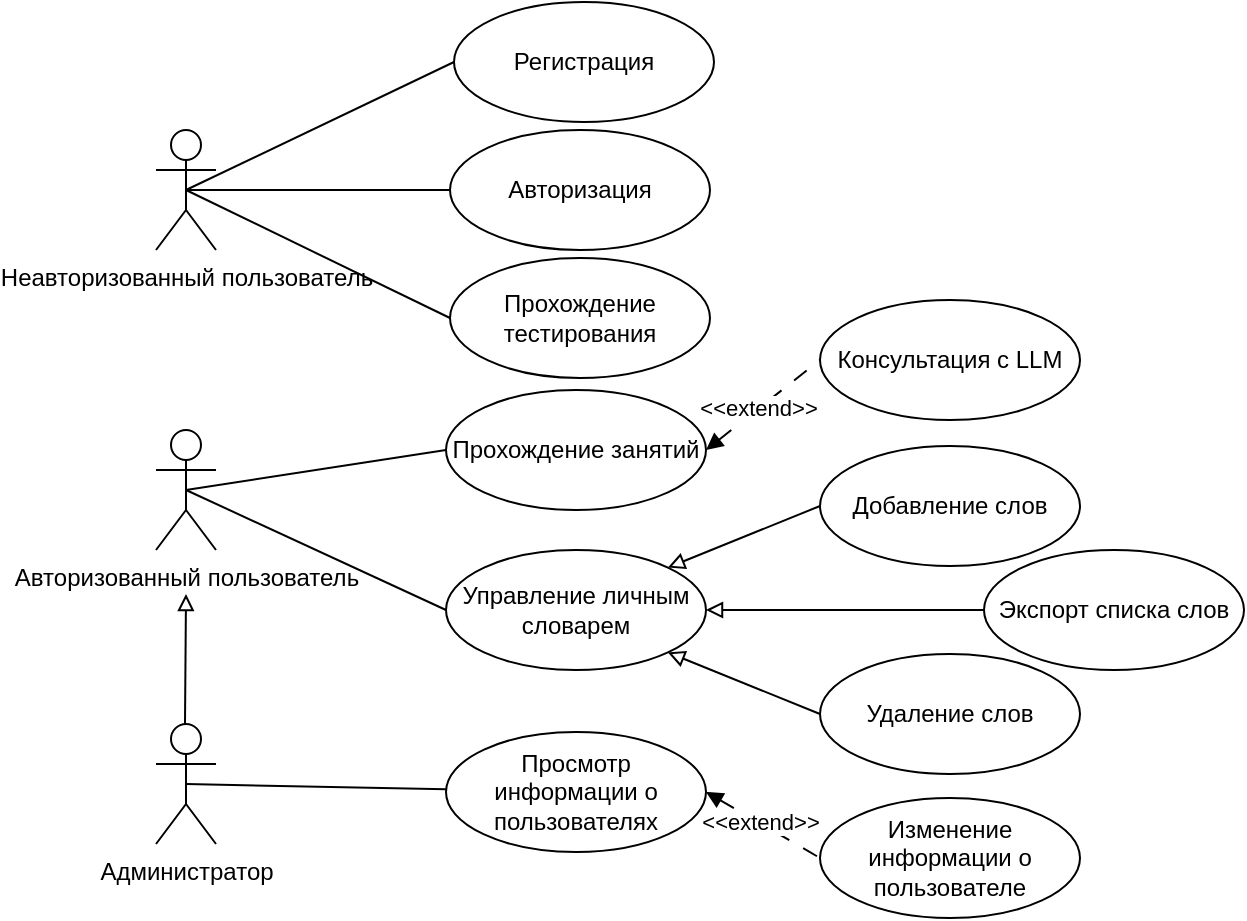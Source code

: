 <mxfile version="23.1.5" type="device">
  <diagram name="Страница — 1" id="oSS6Hki3Kq-PbnaiJcyM">
    <mxGraphModel dx="1434" dy="844" grid="0" gridSize="10" guides="1" tooltips="1" connect="1" arrows="1" fold="1" page="1" pageScale="1" pageWidth="827" pageHeight="1169" math="0" shadow="0">
      <root>
        <mxCell id="0" />
        <mxCell id="1" parent="0" />
        <mxCell id="7RA8IM9PejYXOoCPOWFM-1" value="Неавторизованный пользователь" style="shape=umlActor;verticalLabelPosition=bottom;verticalAlign=top;html=1;outlineConnect=0;" parent="1" vertex="1">
          <mxGeometry x="120" y="210" width="30" height="60" as="geometry" />
        </mxCell>
        <mxCell id="7RA8IM9PejYXOoCPOWFM-2" value="Авторизованный пользователь" style="shape=umlActor;verticalLabelPosition=bottom;verticalAlign=top;html=1;outlineConnect=0;" parent="1" vertex="1">
          <mxGeometry x="120" y="360" width="30" height="60" as="geometry" />
        </mxCell>
        <mxCell id="7RA8IM9PejYXOoCPOWFM-3" value="Администратор" style="shape=umlActor;verticalLabelPosition=bottom;verticalAlign=top;html=1;outlineConnect=0;" parent="1" vertex="1">
          <mxGeometry x="120" y="507" width="30" height="60" as="geometry" />
        </mxCell>
        <mxCell id="7RA8IM9PejYXOoCPOWFM-4" value="" style="endArrow=none;html=1;rounded=0;exitX=0.5;exitY=0.5;exitDx=0;exitDy=0;exitPerimeter=0;entryX=0;entryY=0.5;entryDx=0;entryDy=0;" parent="1" source="7RA8IM9PejYXOoCPOWFM-1" target="7RA8IM9PejYXOoCPOWFM-9" edge="1">
          <mxGeometry width="50" height="50" relative="1" as="geometry">
            <mxPoint x="320" y="464" as="sourcePoint" />
            <mxPoint x="268.32" y="211.02" as="targetPoint" />
          </mxGeometry>
        </mxCell>
        <mxCell id="7RA8IM9PejYXOoCPOWFM-5" value="" style="endArrow=none;html=1;rounded=0;exitX=0.5;exitY=0.5;exitDx=0;exitDy=0;exitPerimeter=0;entryX=0;entryY=0.5;entryDx=0;entryDy=0;" parent="1" source="7RA8IM9PejYXOoCPOWFM-1" target="7RA8IM9PejYXOoCPOWFM-8" edge="1">
          <mxGeometry width="50" height="50" relative="1" as="geometry">
            <mxPoint x="320" y="464" as="sourcePoint" />
            <mxPoint x="230" y="284" as="targetPoint" />
          </mxGeometry>
        </mxCell>
        <mxCell id="7RA8IM9PejYXOoCPOWFM-6" value="Управление личным словарем" style="ellipse;whiteSpace=wrap;html=1;" parent="1" vertex="1">
          <mxGeometry x="265" y="420" width="130" height="60" as="geometry" />
        </mxCell>
        <mxCell id="7RA8IM9PejYXOoCPOWFM-7" value="Прохождение занятий" style="ellipse;whiteSpace=wrap;html=1;" parent="1" vertex="1">
          <mxGeometry x="265" y="340" width="130" height="60" as="geometry" />
        </mxCell>
        <mxCell id="7RA8IM9PejYXOoCPOWFM-8" value="Прохождение тестирования" style="ellipse;whiteSpace=wrap;html=1;" parent="1" vertex="1">
          <mxGeometry x="267" y="274" width="130" height="60" as="geometry" />
        </mxCell>
        <mxCell id="7RA8IM9PejYXOoCPOWFM-9" value="Авторизация" style="ellipse;whiteSpace=wrap;html=1;" parent="1" vertex="1">
          <mxGeometry x="267" y="210" width="130" height="60" as="geometry" />
        </mxCell>
        <mxCell id="7RA8IM9PejYXOoCPOWFM-10" value="Консультация с LLM" style="ellipse;whiteSpace=wrap;html=1;" parent="1" vertex="1">
          <mxGeometry x="452" y="295" width="130" height="60" as="geometry" />
        </mxCell>
        <mxCell id="7RA8IM9PejYXOoCPOWFM-11" value="" style="endArrow=none;html=1;rounded=0;entryX=0;entryY=0.5;entryDx=0;entryDy=0;dashed=1;dashPattern=8 8;startArrow=block;startFill=1;" parent="1" target="7RA8IM9PejYXOoCPOWFM-10" edge="1">
          <mxGeometry width="50" height="50" relative="1" as="geometry">
            <mxPoint x="395" y="370" as="sourcePoint" />
            <mxPoint x="370" y="380" as="targetPoint" />
          </mxGeometry>
        </mxCell>
        <mxCell id="7RA8IM9PejYXOoCPOWFM-12" value="&amp;lt;&amp;lt;extend&amp;gt;&amp;gt;" style="edgeLabel;html=1;align=center;verticalAlign=middle;resizable=0;points=[];" parent="7RA8IM9PejYXOoCPOWFM-11" vertex="1" connectable="0">
          <mxGeometry x="-0.074" y="1" relative="1" as="geometry">
            <mxPoint as="offset" />
          </mxGeometry>
        </mxCell>
        <mxCell id="7RA8IM9PejYXOoCPOWFM-13" value="Удаление слов" style="ellipse;whiteSpace=wrap;html=1;" parent="1" vertex="1">
          <mxGeometry x="452" y="472" width="130" height="60" as="geometry" />
        </mxCell>
        <mxCell id="7RA8IM9PejYXOoCPOWFM-14" value="Добавление слов" style="ellipse;whiteSpace=wrap;html=1;" parent="1" vertex="1">
          <mxGeometry x="452" y="368" width="130" height="60" as="geometry" />
        </mxCell>
        <mxCell id="7RA8IM9PejYXOoCPOWFM-15" value="" style="endArrow=none;html=1;rounded=0;exitX=1;exitY=1;exitDx=0;exitDy=0;entryX=0;entryY=0.5;entryDx=0;entryDy=0;startArrow=block;startFill=0;" parent="1" source="7RA8IM9PejYXOoCPOWFM-6" target="7RA8IM9PejYXOoCPOWFM-13" edge="1">
          <mxGeometry width="50" height="50" relative="1" as="geometry">
            <mxPoint x="319" y="429" as="sourcePoint" />
            <mxPoint x="369" y="379" as="targetPoint" />
          </mxGeometry>
        </mxCell>
        <mxCell id="7RA8IM9PejYXOoCPOWFM-16" value="" style="endArrow=none;html=1;rounded=0;entryX=0;entryY=0.5;entryDx=0;entryDy=0;exitX=1;exitY=0;exitDx=0;exitDy=0;startArrow=block;startFill=0;" parent="1" source="7RA8IM9PejYXOoCPOWFM-6" target="7RA8IM9PejYXOoCPOWFM-14" edge="1">
          <mxGeometry width="50" height="50" relative="1" as="geometry">
            <mxPoint x="319" y="429" as="sourcePoint" />
            <mxPoint x="369" y="379" as="targetPoint" />
          </mxGeometry>
        </mxCell>
        <mxCell id="7RA8IM9PejYXOoCPOWFM-17" value="Просмотр информации о пользователях" style="ellipse;whiteSpace=wrap;html=1;" parent="1" vertex="1">
          <mxGeometry x="265" y="511" width="130" height="60" as="geometry" />
        </mxCell>
        <mxCell id="7RA8IM9PejYXOoCPOWFM-18" value="Изменение информации о пользователе" style="ellipse;whiteSpace=wrap;html=1;" parent="1" vertex="1">
          <mxGeometry x="452" y="544" width="130" height="60" as="geometry" />
        </mxCell>
        <mxCell id="7RA8IM9PejYXOoCPOWFM-19" value="" style="endArrow=none;html=1;rounded=0;exitX=0.5;exitY=0.5;exitDx=0;exitDy=0;exitPerimeter=0;entryX=0;entryY=0.5;entryDx=0;entryDy=0;" parent="1" source="7RA8IM9PejYXOoCPOWFM-2" target="7RA8IM9PejYXOoCPOWFM-7" edge="1">
          <mxGeometry width="50" height="50" relative="1" as="geometry">
            <mxPoint x="297" y="590" as="sourcePoint" />
            <mxPoint x="347" y="540" as="targetPoint" />
          </mxGeometry>
        </mxCell>
        <mxCell id="7RA8IM9PejYXOoCPOWFM-20" value="" style="endArrow=none;html=1;rounded=0;exitX=0.5;exitY=0.5;exitDx=0;exitDy=0;exitPerimeter=0;entryX=0;entryY=0.5;entryDx=0;entryDy=0;" parent="1" source="7RA8IM9PejYXOoCPOWFM-2" target="7RA8IM9PejYXOoCPOWFM-6" edge="1">
          <mxGeometry width="50" height="50" relative="1" as="geometry">
            <mxPoint x="297" y="590" as="sourcePoint" />
            <mxPoint x="347" y="540" as="targetPoint" />
          </mxGeometry>
        </mxCell>
        <mxCell id="7RA8IM9PejYXOoCPOWFM-21" value="" style="endArrow=none;html=1;rounded=0;exitX=0.5;exitY=0.5;exitDx=0;exitDy=0;exitPerimeter=0;" parent="1" source="7RA8IM9PejYXOoCPOWFM-3" target="7RA8IM9PejYXOoCPOWFM-17" edge="1">
          <mxGeometry width="50" height="50" relative="1" as="geometry">
            <mxPoint x="297" y="396" as="sourcePoint" />
            <mxPoint x="347" y="346" as="targetPoint" />
          </mxGeometry>
        </mxCell>
        <mxCell id="7RA8IM9PejYXOoCPOWFM-22" value="" style="endArrow=none;html=1;rounded=0;exitX=1;exitY=0.5;exitDx=0;exitDy=0;dashed=1;dashPattern=8 8;startArrow=block;startFill=1;entryX=0;entryY=0.5;entryDx=0;entryDy=0;" parent="1" source="7RA8IM9PejYXOoCPOWFM-17" target="7RA8IM9PejYXOoCPOWFM-18" edge="1">
          <mxGeometry width="50" height="50" relative="1" as="geometry">
            <mxPoint x="421" y="580" as="sourcePoint" />
            <mxPoint x="451" y="541" as="targetPoint" />
          </mxGeometry>
        </mxCell>
        <mxCell id="7RA8IM9PejYXOoCPOWFM-23" value="&amp;lt;&amp;lt;extend&amp;gt;&amp;gt;" style="edgeLabel;html=1;align=center;verticalAlign=middle;resizable=0;points=[];" parent="7RA8IM9PejYXOoCPOWFM-22" vertex="1" connectable="0">
          <mxGeometry x="-0.074" y="1" relative="1" as="geometry">
            <mxPoint as="offset" />
          </mxGeometry>
        </mxCell>
        <mxCell id="7RA8IM9PejYXOoCPOWFM-25" value="" style="endArrow=none;html=1;rounded=0;entryX=0.5;entryY=0;entryDx=0;entryDy=0;startArrow=block;startFill=0;entryPerimeter=0;" parent="1" edge="1">
          <mxGeometry width="50" height="50" relative="1" as="geometry">
            <mxPoint x="135" y="442" as="sourcePoint" />
            <mxPoint x="134.5" y="507" as="targetPoint" />
          </mxGeometry>
        </mxCell>
        <mxCell id="7RA8IM9PejYXOoCPOWFM-26" value="Экспорт списка слов" style="ellipse;whiteSpace=wrap;html=1;" parent="1" vertex="1">
          <mxGeometry x="534" y="420" width="130" height="60" as="geometry" />
        </mxCell>
        <mxCell id="7RA8IM9PejYXOoCPOWFM-27" value="" style="endArrow=none;html=1;rounded=0;entryX=0;entryY=0.5;entryDx=0;entryDy=0;exitX=1;exitY=0.5;exitDx=0;exitDy=0;startArrow=block;startFill=0;" parent="1" source="7RA8IM9PejYXOoCPOWFM-6" target="7RA8IM9PejYXOoCPOWFM-26" edge="1">
          <mxGeometry width="50" height="50" relative="1" as="geometry">
            <mxPoint x="678" y="573" as="sourcePoint" />
            <mxPoint x="754" y="542" as="targetPoint" />
          </mxGeometry>
        </mxCell>
        <mxCell id="mYOucm6QeL2MtP24d2Pa-1" value="Регистрация" style="ellipse;whiteSpace=wrap;html=1;" vertex="1" parent="1">
          <mxGeometry x="269" y="146" width="130" height="60" as="geometry" />
        </mxCell>
        <mxCell id="mYOucm6QeL2MtP24d2Pa-2" value="" style="endArrow=none;html=1;rounded=0;entryX=0;entryY=0.5;entryDx=0;entryDy=0;exitX=0.5;exitY=0.5;exitDx=0;exitDy=0;exitPerimeter=0;" edge="1" parent="1" source="7RA8IM9PejYXOoCPOWFM-1" target="mYOucm6QeL2MtP24d2Pa-1">
          <mxGeometry width="50" height="50" relative="1" as="geometry">
            <mxPoint x="387" y="458" as="sourcePoint" />
            <mxPoint x="437" y="408" as="targetPoint" />
          </mxGeometry>
        </mxCell>
      </root>
    </mxGraphModel>
  </diagram>
</mxfile>
